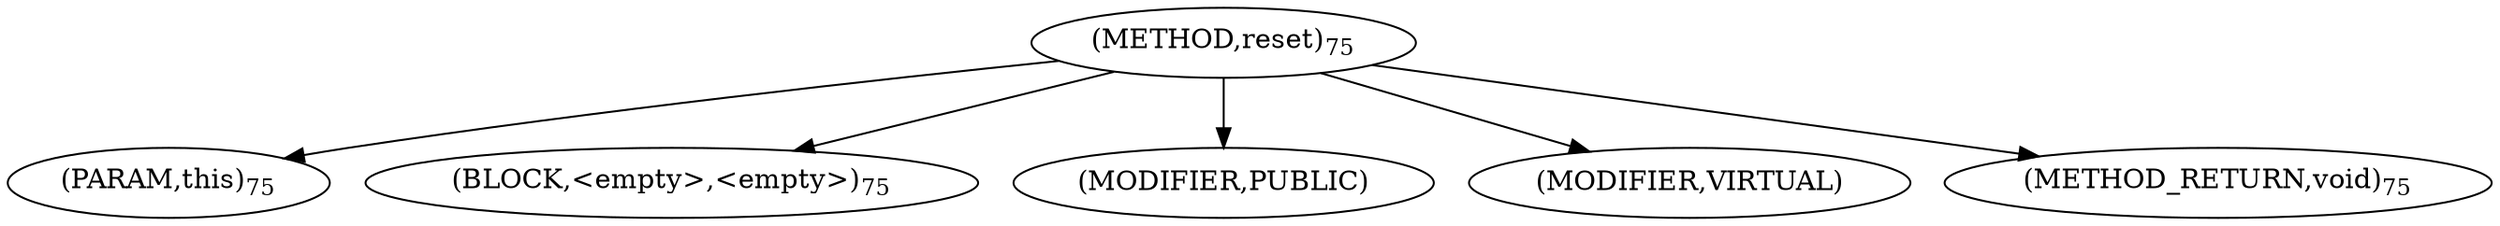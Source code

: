 digraph "reset" {  
"125" [label = <(METHOD,reset)<SUB>75</SUB>> ]
"126" [label = <(PARAM,this)<SUB>75</SUB>> ]
"127" [label = <(BLOCK,&lt;empty&gt;,&lt;empty&gt;)<SUB>75</SUB>> ]
"128" [label = <(MODIFIER,PUBLIC)> ]
"129" [label = <(MODIFIER,VIRTUAL)> ]
"130" [label = <(METHOD_RETURN,void)<SUB>75</SUB>> ]
  "125" -> "126" 
  "125" -> "127" 
  "125" -> "128" 
  "125" -> "129" 
  "125" -> "130" 
}
